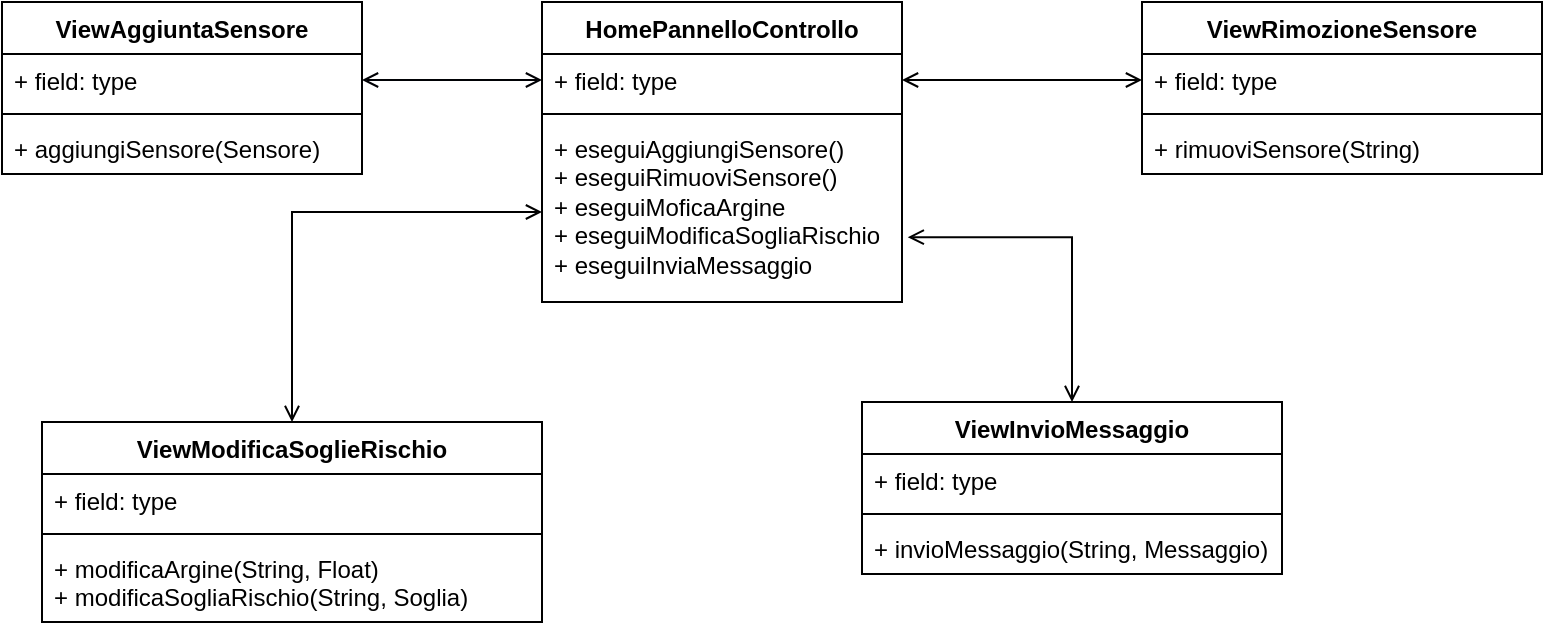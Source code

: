 <mxfile version="27.0.9">
  <diagram name="Pagina-1" id="Enb_NHYIPljoQK3YILnl">
    <mxGraphModel dx="1042" dy="722" grid="1" gridSize="10" guides="1" tooltips="1" connect="1" arrows="1" fold="1" page="1" pageScale="1" pageWidth="827" pageHeight="1169" math="0" shadow="0">
      <root>
        <mxCell id="0" />
        <mxCell id="1" parent="0" />
        <mxCell id="U_TkBsf98qQJ6HE87yjD-1" value="HomePannelloControllo" style="swimlane;fontStyle=1;align=center;verticalAlign=top;childLayout=stackLayout;horizontal=1;startSize=26;horizontalStack=0;resizeParent=1;resizeParentMax=0;resizeLast=0;collapsible=1;marginBottom=0;whiteSpace=wrap;html=1;" vertex="1" parent="1">
          <mxGeometry x="300" y="80" width="180" height="150" as="geometry" />
        </mxCell>
        <mxCell id="U_TkBsf98qQJ6HE87yjD-2" value="+ field: type" style="text;strokeColor=none;fillColor=none;align=left;verticalAlign=top;spacingLeft=4;spacingRight=4;overflow=hidden;rotatable=0;points=[[0,0.5],[1,0.5]];portConstraint=eastwest;whiteSpace=wrap;html=1;" vertex="1" parent="U_TkBsf98qQJ6HE87yjD-1">
          <mxGeometry y="26" width="180" height="26" as="geometry" />
        </mxCell>
        <mxCell id="U_TkBsf98qQJ6HE87yjD-3" value="" style="line;strokeWidth=1;fillColor=none;align=left;verticalAlign=middle;spacingTop=-1;spacingLeft=3;spacingRight=3;rotatable=0;labelPosition=right;points=[];portConstraint=eastwest;strokeColor=inherit;" vertex="1" parent="U_TkBsf98qQJ6HE87yjD-1">
          <mxGeometry y="52" width="180" height="8" as="geometry" />
        </mxCell>
        <mxCell id="U_TkBsf98qQJ6HE87yjD-4" value="+ eseguiAggiungiSensore()&lt;div&gt;+ eseguiRimuoviSensore()&lt;/div&gt;&lt;div&gt;+ eseguiMoficaArgine&lt;/div&gt;&lt;div&gt;+ eseguiModificaSogliaRischio&lt;/div&gt;&lt;div&gt;+ eseguiInviaMessaggio&lt;/div&gt;" style="text;strokeColor=none;fillColor=none;align=left;verticalAlign=top;spacingLeft=4;spacingRight=4;overflow=hidden;rotatable=0;points=[[0,0.5],[1,0.5]];portConstraint=eastwest;whiteSpace=wrap;html=1;" vertex="1" parent="U_TkBsf98qQJ6HE87yjD-1">
          <mxGeometry y="60" width="180" height="90" as="geometry" />
        </mxCell>
        <mxCell id="U_TkBsf98qQJ6HE87yjD-5" value="ViewRimozioneSensore" style="swimlane;fontStyle=1;align=center;verticalAlign=top;childLayout=stackLayout;horizontal=1;startSize=26;horizontalStack=0;resizeParent=1;resizeParentMax=0;resizeLast=0;collapsible=1;marginBottom=0;whiteSpace=wrap;html=1;" vertex="1" parent="1">
          <mxGeometry x="600" y="80" width="200" height="86" as="geometry" />
        </mxCell>
        <mxCell id="U_TkBsf98qQJ6HE87yjD-6" value="+ field: type" style="text;strokeColor=none;fillColor=none;align=left;verticalAlign=top;spacingLeft=4;spacingRight=4;overflow=hidden;rotatable=0;points=[[0,0.5],[1,0.5]];portConstraint=eastwest;whiteSpace=wrap;html=1;" vertex="1" parent="U_TkBsf98qQJ6HE87yjD-5">
          <mxGeometry y="26" width="200" height="26" as="geometry" />
        </mxCell>
        <mxCell id="U_TkBsf98qQJ6HE87yjD-7" value="" style="line;strokeWidth=1;fillColor=none;align=left;verticalAlign=middle;spacingTop=-1;spacingLeft=3;spacingRight=3;rotatable=0;labelPosition=right;points=[];portConstraint=eastwest;strokeColor=inherit;" vertex="1" parent="U_TkBsf98qQJ6HE87yjD-5">
          <mxGeometry y="52" width="200" height="8" as="geometry" />
        </mxCell>
        <mxCell id="U_TkBsf98qQJ6HE87yjD-8" value="+ rimuoviSensore(String)" style="text;strokeColor=none;fillColor=none;align=left;verticalAlign=top;spacingLeft=4;spacingRight=4;overflow=hidden;rotatable=0;points=[[0,0.5],[1,0.5]];portConstraint=eastwest;whiteSpace=wrap;html=1;" vertex="1" parent="U_TkBsf98qQJ6HE87yjD-5">
          <mxGeometry y="60" width="200" height="26" as="geometry" />
        </mxCell>
        <mxCell id="U_TkBsf98qQJ6HE87yjD-9" value="ViewAggiuntaSensore" style="swimlane;fontStyle=1;align=center;verticalAlign=top;childLayout=stackLayout;horizontal=1;startSize=26;horizontalStack=0;resizeParent=1;resizeParentMax=0;resizeLast=0;collapsible=1;marginBottom=0;whiteSpace=wrap;html=1;" vertex="1" parent="1">
          <mxGeometry x="30" y="80" width="180" height="86" as="geometry" />
        </mxCell>
        <mxCell id="U_TkBsf98qQJ6HE87yjD-10" value="+ field: type" style="text;strokeColor=none;fillColor=none;align=left;verticalAlign=top;spacingLeft=4;spacingRight=4;overflow=hidden;rotatable=0;points=[[0,0.5],[1,0.5]];portConstraint=eastwest;whiteSpace=wrap;html=1;" vertex="1" parent="U_TkBsf98qQJ6HE87yjD-9">
          <mxGeometry y="26" width="180" height="26" as="geometry" />
        </mxCell>
        <mxCell id="U_TkBsf98qQJ6HE87yjD-11" value="" style="line;strokeWidth=1;fillColor=none;align=left;verticalAlign=middle;spacingTop=-1;spacingLeft=3;spacingRight=3;rotatable=0;labelPosition=right;points=[];portConstraint=eastwest;strokeColor=inherit;" vertex="1" parent="U_TkBsf98qQJ6HE87yjD-9">
          <mxGeometry y="52" width="180" height="8" as="geometry" />
        </mxCell>
        <mxCell id="U_TkBsf98qQJ6HE87yjD-12" value="+ aggiungiSensore(Sensore)" style="text;strokeColor=none;fillColor=none;align=left;verticalAlign=top;spacingLeft=4;spacingRight=4;overflow=hidden;rotatable=0;points=[[0,0.5],[1,0.5]];portConstraint=eastwest;whiteSpace=wrap;html=1;" vertex="1" parent="U_TkBsf98qQJ6HE87yjD-9">
          <mxGeometry y="60" width="180" height="26" as="geometry" />
        </mxCell>
        <mxCell id="U_TkBsf98qQJ6HE87yjD-22" style="edgeStyle=orthogonalEdgeStyle;rounded=0;orthogonalLoop=1;jettySize=auto;html=1;entryX=0;entryY=0.5;entryDx=0;entryDy=0;endArrow=open;endFill=0;startArrow=open;startFill=0;" edge="1" parent="1" source="U_TkBsf98qQJ6HE87yjD-13" target="U_TkBsf98qQJ6HE87yjD-4">
          <mxGeometry relative="1" as="geometry" />
        </mxCell>
        <mxCell id="U_TkBsf98qQJ6HE87yjD-13" value="ViewModificaSoglieRischio" style="swimlane;fontStyle=1;align=center;verticalAlign=top;childLayout=stackLayout;horizontal=1;startSize=26;horizontalStack=0;resizeParent=1;resizeParentMax=0;resizeLast=0;collapsible=1;marginBottom=0;whiteSpace=wrap;html=1;" vertex="1" parent="1">
          <mxGeometry x="50" y="290" width="250" height="100" as="geometry" />
        </mxCell>
        <mxCell id="U_TkBsf98qQJ6HE87yjD-14" value="+ field: type" style="text;strokeColor=none;fillColor=none;align=left;verticalAlign=top;spacingLeft=4;spacingRight=4;overflow=hidden;rotatable=0;points=[[0,0.5],[1,0.5]];portConstraint=eastwest;whiteSpace=wrap;html=1;" vertex="1" parent="U_TkBsf98qQJ6HE87yjD-13">
          <mxGeometry y="26" width="250" height="26" as="geometry" />
        </mxCell>
        <mxCell id="U_TkBsf98qQJ6HE87yjD-15" value="" style="line;strokeWidth=1;fillColor=none;align=left;verticalAlign=middle;spacingTop=-1;spacingLeft=3;spacingRight=3;rotatable=0;labelPosition=right;points=[];portConstraint=eastwest;strokeColor=inherit;" vertex="1" parent="U_TkBsf98qQJ6HE87yjD-13">
          <mxGeometry y="52" width="250" height="8" as="geometry" />
        </mxCell>
        <mxCell id="U_TkBsf98qQJ6HE87yjD-16" value="+ modificaArgine(String, Float)&lt;div&gt;+&amp;nbsp;&lt;span style=&quot;background-color: transparent; color: light-dark(rgb(0, 0, 0), rgb(255, 255, 255));&quot;&gt;modificaSogliaRischio(String, Soglia)&lt;/span&gt;&lt;/div&gt;" style="text;strokeColor=none;fillColor=none;align=left;verticalAlign=top;spacingLeft=4;spacingRight=4;overflow=hidden;rotatable=0;points=[[0,0.5],[1,0.5]];portConstraint=eastwest;whiteSpace=wrap;html=1;" vertex="1" parent="U_TkBsf98qQJ6HE87yjD-13">
          <mxGeometry y="60" width="250" height="40" as="geometry" />
        </mxCell>
        <mxCell id="U_TkBsf98qQJ6HE87yjD-17" value="ViewInvioMessaggio" style="swimlane;fontStyle=1;align=center;verticalAlign=top;childLayout=stackLayout;horizontal=1;startSize=26;horizontalStack=0;resizeParent=1;resizeParentMax=0;resizeLast=0;collapsible=1;marginBottom=0;whiteSpace=wrap;html=1;" vertex="1" parent="1">
          <mxGeometry x="460" y="280" width="210" height="86" as="geometry" />
        </mxCell>
        <mxCell id="U_TkBsf98qQJ6HE87yjD-18" value="+ field: type" style="text;strokeColor=none;fillColor=none;align=left;verticalAlign=top;spacingLeft=4;spacingRight=4;overflow=hidden;rotatable=0;points=[[0,0.5],[1,0.5]];portConstraint=eastwest;whiteSpace=wrap;html=1;" vertex="1" parent="U_TkBsf98qQJ6HE87yjD-17">
          <mxGeometry y="26" width="210" height="26" as="geometry" />
        </mxCell>
        <mxCell id="U_TkBsf98qQJ6HE87yjD-19" value="" style="line;strokeWidth=1;fillColor=none;align=left;verticalAlign=middle;spacingTop=-1;spacingLeft=3;spacingRight=3;rotatable=0;labelPosition=right;points=[];portConstraint=eastwest;strokeColor=inherit;" vertex="1" parent="U_TkBsf98qQJ6HE87yjD-17">
          <mxGeometry y="52" width="210" height="8" as="geometry" />
        </mxCell>
        <mxCell id="U_TkBsf98qQJ6HE87yjD-20" value="+ invioMessaggio(String, Messaggio)" style="text;strokeColor=none;fillColor=none;align=left;verticalAlign=top;spacingLeft=4;spacingRight=4;overflow=hidden;rotatable=0;points=[[0,0.5],[1,0.5]];portConstraint=eastwest;whiteSpace=wrap;html=1;" vertex="1" parent="U_TkBsf98qQJ6HE87yjD-17">
          <mxGeometry y="60" width="210" height="26" as="geometry" />
        </mxCell>
        <mxCell id="U_TkBsf98qQJ6HE87yjD-21" style="edgeStyle=orthogonalEdgeStyle;rounded=0;orthogonalLoop=1;jettySize=auto;html=1;strokeColor=#000105;startArrow=open;startFill=0;strokeWidth=1;fillColor=#0050ef;endArrow=open;endFill=0;" edge="1" parent="1" source="U_TkBsf98qQJ6HE87yjD-10" target="U_TkBsf98qQJ6HE87yjD-2">
          <mxGeometry relative="1" as="geometry" />
        </mxCell>
        <mxCell id="U_TkBsf98qQJ6HE87yjD-23" style="edgeStyle=orthogonalEdgeStyle;rounded=0;orthogonalLoop=1;jettySize=auto;html=1;entryX=1.016;entryY=0.64;entryDx=0;entryDy=0;entryPerimeter=0;endArrow=open;endFill=0;startArrow=open;startFill=0;" edge="1" parent="1" source="U_TkBsf98qQJ6HE87yjD-17" target="U_TkBsf98qQJ6HE87yjD-4">
          <mxGeometry relative="1" as="geometry" />
        </mxCell>
        <mxCell id="U_TkBsf98qQJ6HE87yjD-24" style="edgeStyle=orthogonalEdgeStyle;rounded=0;orthogonalLoop=1;jettySize=auto;html=1;entryX=1;entryY=0.5;entryDx=0;entryDy=0;endArrow=open;endFill=0;startArrow=open;startFill=0;" edge="1" parent="1" source="U_TkBsf98qQJ6HE87yjD-6" target="U_TkBsf98qQJ6HE87yjD-2">
          <mxGeometry relative="1" as="geometry" />
        </mxCell>
      </root>
    </mxGraphModel>
  </diagram>
</mxfile>
